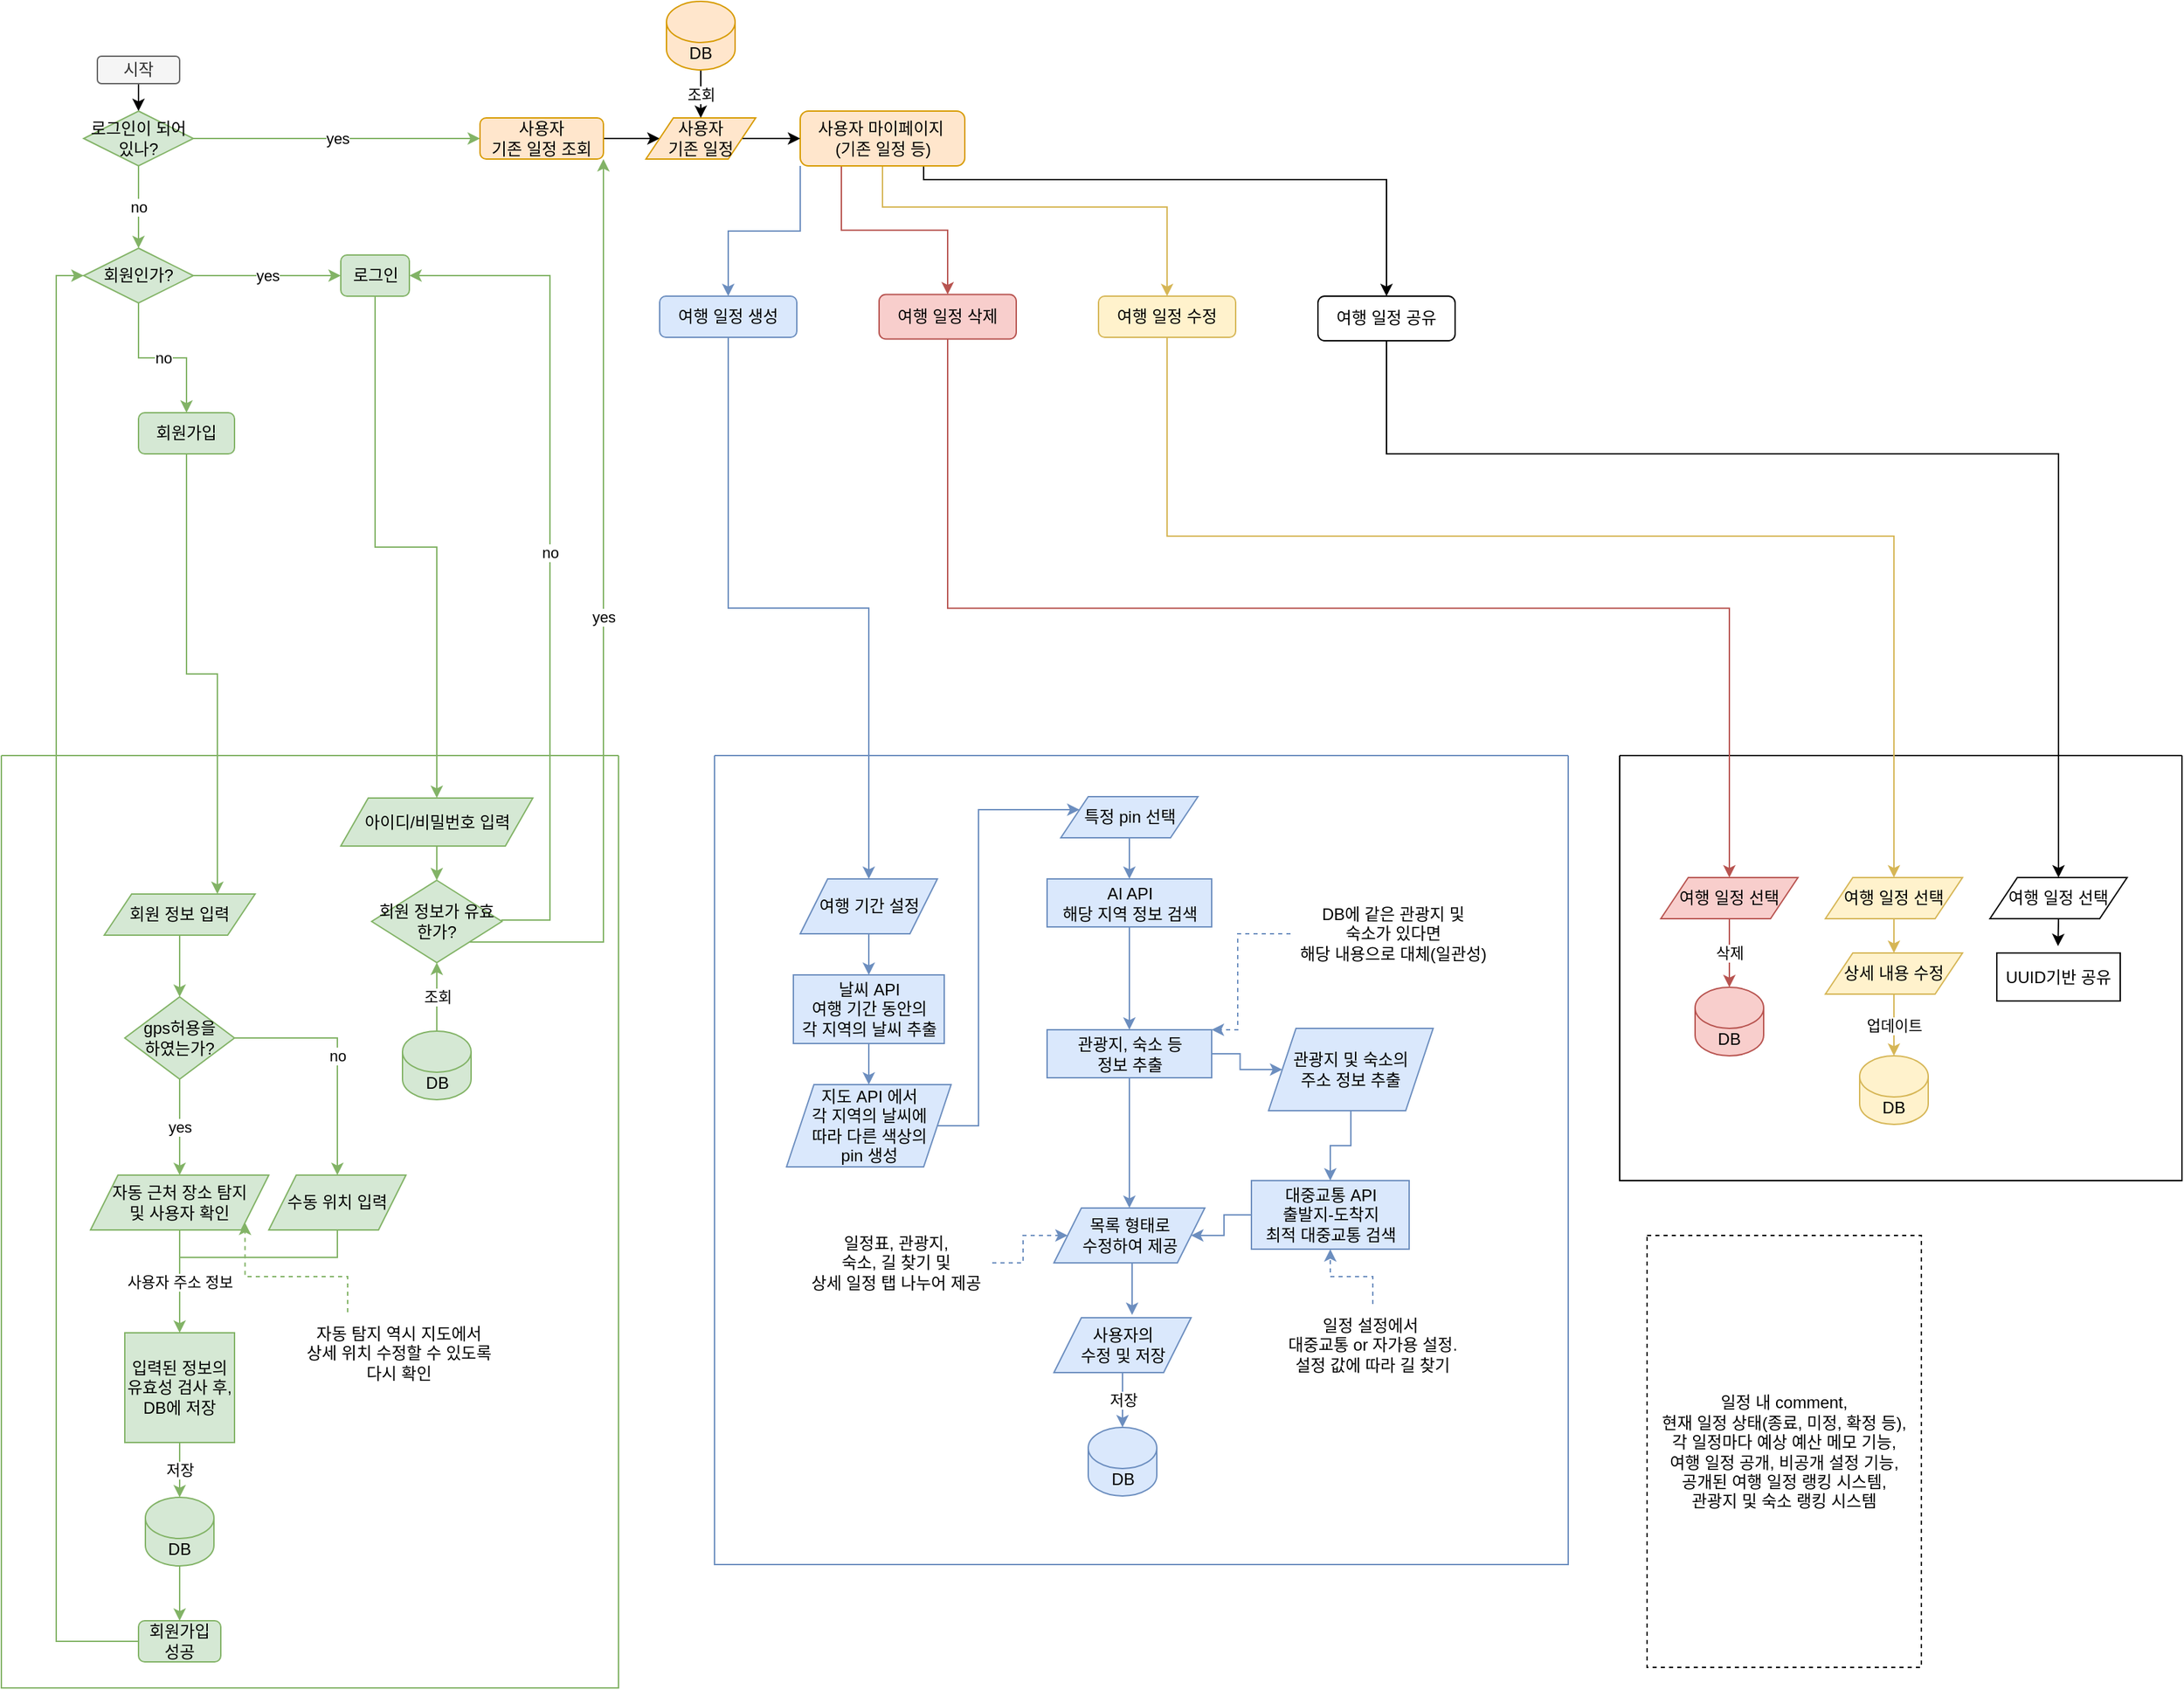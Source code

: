 <mxfile version="27.1.5">
  <diagram name="페이지-1" id="xlSTUdJ6euZ118amHcdL">
    <mxGraphModel dx="1678" dy="924" grid="1" gridSize="10" guides="1" tooltips="1" connect="1" arrows="1" fold="1" page="1" pageScale="1" pageWidth="1169" pageHeight="827" math="0" shadow="0">
      <root>
        <mxCell id="0" />
        <mxCell id="1" parent="0" />
        <mxCell id="14An4wD3YVZFSYwKmjBG-53" style="edgeStyle=orthogonalEdgeStyle;rounded=0;orthogonalLoop=1;jettySize=auto;html=1;exitX=0.5;exitY=1;exitDx=0;exitDy=0;entryX=0.5;entryY=0;entryDx=0;entryDy=0;" parent="1" source="14An4wD3YVZFSYwKmjBG-1" target="14An4wD3YVZFSYwKmjBG-52" edge="1">
          <mxGeometry relative="1" as="geometry" />
        </mxCell>
        <mxCell id="14An4wD3YVZFSYwKmjBG-1" value="시작" style="rounded=1;whiteSpace=wrap;html=1;fillColor=#f5f5f5;fontColor=#333333;strokeColor=#666666;" parent="1" vertex="1">
          <mxGeometry x="90" y="70" width="60" height="20" as="geometry" />
        </mxCell>
        <mxCell id="14An4wD3YVZFSYwKmjBG-39" style="edgeStyle=orthogonalEdgeStyle;rounded=0;orthogonalLoop=1;jettySize=auto;html=1;exitX=0.5;exitY=1;exitDx=0;exitDy=0;entryX=0.5;entryY=0;entryDx=0;entryDy=0;fillColor=#dae8fc;strokeColor=#6c8ebf;" parent="1" source="14An4wD3YVZFSYwKmjBG-32" target="14An4wD3YVZFSYwKmjBG-38" edge="1">
          <mxGeometry relative="1" as="geometry" />
        </mxCell>
        <mxCell id="14An4wD3YVZFSYwKmjBG-32" value="여행 일정 생성" style="rounded=1;whiteSpace=wrap;html=1;fillColor=#dae8fc;strokeColor=#6c8ebf;" parent="1" vertex="1">
          <mxGeometry x="500" y="245" width="100" height="30" as="geometry" />
        </mxCell>
        <mxCell id="14An4wD3YVZFSYwKmjBG-65" style="edgeStyle=orthogonalEdgeStyle;rounded=0;orthogonalLoop=1;jettySize=auto;html=1;exitX=0;exitY=1;exitDx=0;exitDy=0;entryX=0.5;entryY=0;entryDx=0;entryDy=0;fillColor=#dae8fc;strokeColor=#6c8ebf;" parent="1" source="14An4wD3YVZFSYwKmjBG-48" target="14An4wD3YVZFSYwKmjBG-32" edge="1">
          <mxGeometry relative="1" as="geometry" />
        </mxCell>
        <mxCell id="2QtVmUvo0_SWr5nwH7OX-26" style="edgeStyle=orthogonalEdgeStyle;rounded=0;orthogonalLoop=1;jettySize=auto;html=1;exitX=0.25;exitY=1;exitDx=0;exitDy=0;entryX=0.5;entryY=0;entryDx=0;entryDy=0;fillColor=#f8cecc;strokeColor=#b85450;" edge="1" parent="1" source="14An4wD3YVZFSYwKmjBG-48" target="14An4wD3YVZFSYwKmjBG-88">
          <mxGeometry relative="1" as="geometry" />
        </mxCell>
        <mxCell id="2QtVmUvo0_SWr5nwH7OX-27" style="edgeStyle=orthogonalEdgeStyle;rounded=0;orthogonalLoop=1;jettySize=auto;html=1;exitX=0.5;exitY=1;exitDx=0;exitDy=0;entryX=0.5;entryY=0;entryDx=0;entryDy=0;fillColor=#fff2cc;strokeColor=#d6b656;" edge="1" parent="1" source="14An4wD3YVZFSYwKmjBG-48" target="14An4wD3YVZFSYwKmjBG-90">
          <mxGeometry relative="1" as="geometry">
            <Array as="points">
              <mxPoint x="663" y="180" />
              <mxPoint x="870" y="180" />
            </Array>
          </mxGeometry>
        </mxCell>
        <mxCell id="2QtVmUvo0_SWr5nwH7OX-28" style="edgeStyle=orthogonalEdgeStyle;rounded=0;orthogonalLoop=1;jettySize=auto;html=1;exitX=0.75;exitY=1;exitDx=0;exitDy=0;entryX=0.5;entryY=0;entryDx=0;entryDy=0;" edge="1" parent="1" source="14An4wD3YVZFSYwKmjBG-48" target="3QUzfAhAEX4O2czbKLDQ-1">
          <mxGeometry relative="1" as="geometry">
            <Array as="points">
              <mxPoint x="693" y="160" />
              <mxPoint x="1030" y="160" />
            </Array>
          </mxGeometry>
        </mxCell>
        <mxCell id="14An4wD3YVZFSYwKmjBG-48" value="사용자 마이페이지&amp;nbsp;&lt;div&gt;&lt;span style=&quot;background-color: transparent; color: light-dark(rgb(0, 0, 0), rgb(255, 255, 255));&quot;&gt;(기존 일정 등)&lt;/span&gt;&lt;/div&gt;" style="rounded=1;whiteSpace=wrap;html=1;fillColor=#ffe6cc;strokeColor=#d79b00;" parent="1" vertex="1">
          <mxGeometry x="602.5" y="110" width="120" height="40" as="geometry" />
        </mxCell>
        <mxCell id="14An4wD3YVZFSYwKmjBG-54" value="no" style="edgeStyle=orthogonalEdgeStyle;rounded=0;orthogonalLoop=1;jettySize=auto;html=1;exitX=0.5;exitY=1;exitDx=0;exitDy=0;entryX=0.5;entryY=0;entryDx=0;entryDy=0;fillColor=#d5e8d4;strokeColor=#82b366;" parent="1" source="14An4wD3YVZFSYwKmjBG-52" target="14An4wD3YVZFSYwKmjBG-5" edge="1">
          <mxGeometry relative="1" as="geometry" />
        </mxCell>
        <mxCell id="14An4wD3YVZFSYwKmjBG-66" value="yes" style="edgeStyle=orthogonalEdgeStyle;rounded=0;orthogonalLoop=1;jettySize=auto;html=1;exitX=1;exitY=0.5;exitDx=0;exitDy=0;fillColor=#d5e8d4;strokeColor=#82b366;" parent="1" source="14An4wD3YVZFSYwKmjBG-52" target="14An4wD3YVZFSYwKmjBG-62" edge="1">
          <mxGeometry relative="1" as="geometry" />
        </mxCell>
        <mxCell id="14An4wD3YVZFSYwKmjBG-52" value="로그인이 되어있나?" style="rhombus;whiteSpace=wrap;html=1;fillColor=#d5e8d4;strokeColor=#82b366;" parent="1" vertex="1">
          <mxGeometry x="80" y="110" width="80" height="40" as="geometry" />
        </mxCell>
        <mxCell id="14An4wD3YVZFSYwKmjBG-70" style="edgeStyle=orthogonalEdgeStyle;rounded=0;orthogonalLoop=1;jettySize=auto;html=1;exitX=1;exitY=0.5;exitDx=0;exitDy=0;entryX=0;entryY=0.5;entryDx=0;entryDy=0;" parent="1" source="14An4wD3YVZFSYwKmjBG-62" target="14An4wD3YVZFSYwKmjBG-68" edge="1">
          <mxGeometry relative="1" as="geometry" />
        </mxCell>
        <mxCell id="14An4wD3YVZFSYwKmjBG-62" value="&lt;div&gt;사용자&lt;/div&gt;기존 일정 조회" style="rounded=1;whiteSpace=wrap;html=1;fillColor=#ffe6cc;strokeColor=#d79b00;" parent="1" vertex="1">
          <mxGeometry x="369" y="115" width="90" height="30" as="geometry" />
        </mxCell>
        <mxCell id="14An4wD3YVZFSYwKmjBG-71" style="edgeStyle=orthogonalEdgeStyle;rounded=0;orthogonalLoop=1;jettySize=auto;html=1;exitX=1;exitY=0.5;exitDx=0;exitDy=0;entryX=0;entryY=0.5;entryDx=0;entryDy=0;" parent="1" source="14An4wD3YVZFSYwKmjBG-68" target="14An4wD3YVZFSYwKmjBG-48" edge="1">
          <mxGeometry relative="1" as="geometry" />
        </mxCell>
        <mxCell id="14An4wD3YVZFSYwKmjBG-68" value="사용자&lt;div&gt;기존 일정&lt;/div&gt;" style="shape=parallelogram;perimeter=parallelogramPerimeter;whiteSpace=wrap;html=1;fixedSize=1;fillColor=#ffe6cc;strokeColor=#d79b00;" parent="1" vertex="1">
          <mxGeometry x="490" y="115" width="80" height="30" as="geometry" />
        </mxCell>
        <mxCell id="14An4wD3YVZFSYwKmjBG-81" value="조회" style="edgeStyle=orthogonalEdgeStyle;rounded=0;orthogonalLoop=1;jettySize=auto;html=1;exitX=0.5;exitY=1;exitDx=0;exitDy=0;exitPerimeter=0;entryX=0.5;entryY=0;entryDx=0;entryDy=0;" parent="1" source="14An4wD3YVZFSYwKmjBG-80" target="14An4wD3YVZFSYwKmjBG-68" edge="1">
          <mxGeometry relative="1" as="geometry" />
        </mxCell>
        <mxCell id="14An4wD3YVZFSYwKmjBG-80" value="DB" style="shape=cylinder3;whiteSpace=wrap;html=1;boundedLbl=1;backgroundOutline=1;size=15;fillColor=#ffe6cc;strokeColor=#d79b00;" parent="1" vertex="1">
          <mxGeometry x="505" y="30" width="50" height="50" as="geometry" />
        </mxCell>
        <mxCell id="2QtVmUvo0_SWr5nwH7OX-7" value="&lt;div&gt;일정 내 comment,&lt;/div&gt;&lt;div&gt;현재 일정 상태(종료, 미정, 확정 등),&lt;/div&gt;&lt;div&gt;각 일정마다 예상 예산 메모 기능,&lt;/div&gt;&lt;div&gt;여행 일정 공개, 비공개 설정 기능,&lt;/div&gt;&lt;div&gt;공개된 여행 일정 랭킹 시스템,&lt;/div&gt;&lt;div&gt;관광지 및 숙소 랭킹 시스템&lt;/div&gt;" style="rounded=1;whiteSpace=wrap;html=1;dashed=1;arcSize=0;align=center;verticalAlign=middle;" vertex="1" parent="1">
          <mxGeometry x="1220" y="930" width="200" height="315" as="geometry" />
        </mxCell>
        <mxCell id="2QtVmUvo0_SWr5nwH7OX-19" value="" style="swimlane;startSize=0;fillColor=#dae8fc;strokeColor=#6c8ebf;" vertex="1" parent="1">
          <mxGeometry x="540" y="580" width="622.5" height="590" as="geometry">
            <mxRectangle x="540" y="580" width="50" height="40" as="alternateBounds" />
          </mxGeometry>
        </mxCell>
        <mxCell id="14An4wD3YVZFSYwKmjBG-42" style="edgeStyle=orthogonalEdgeStyle;rounded=0;orthogonalLoop=1;jettySize=auto;html=1;exitX=0.5;exitY=1;exitDx=0;exitDy=0;entryX=0.5;entryY=0;entryDx=0;entryDy=0;fillColor=#dae8fc;strokeColor=#6c8ebf;" parent="2QtVmUvo0_SWr5nwH7OX-19" source="14An4wD3YVZFSYwKmjBG-38" target="14An4wD3YVZFSYwKmjBG-41" edge="1">
          <mxGeometry relative="1" as="geometry" />
        </mxCell>
        <mxCell id="14An4wD3YVZFSYwKmjBG-38" value="여행 기간 설정" style="shape=parallelogram;perimeter=parallelogramPerimeter;whiteSpace=wrap;html=1;fixedSize=1;fillColor=#dae8fc;strokeColor=#6c8ebf;" parent="2QtVmUvo0_SWr5nwH7OX-19" vertex="1">
          <mxGeometry x="62.5" y="90" width="100" height="40" as="geometry" />
        </mxCell>
        <mxCell id="14An4wD3YVZFSYwKmjBG-46" style="edgeStyle=orthogonalEdgeStyle;rounded=0;orthogonalLoop=1;jettySize=auto;html=1;exitX=0.5;exitY=1;exitDx=0;exitDy=0;entryX=0.5;entryY=0;entryDx=0;entryDy=0;fillColor=#dae8fc;strokeColor=#6c8ebf;" parent="2QtVmUvo0_SWr5nwH7OX-19" source="14An4wD3YVZFSYwKmjBG-41" target="14An4wD3YVZFSYwKmjBG-45" edge="1">
          <mxGeometry relative="1" as="geometry" />
        </mxCell>
        <mxCell id="14An4wD3YVZFSYwKmjBG-41" value="날씨 API&lt;div&gt;&lt;span style=&quot;background-color: transparent; color: light-dark(rgb(0, 0, 0), rgb(255, 255, 255));&quot;&gt;여행 기간 동안의&lt;/span&gt;&lt;div&gt;각 지역의 날씨 추출&lt;/div&gt;&lt;/div&gt;" style="rounded=0;whiteSpace=wrap;html=1;fillColor=#dae8fc;strokeColor=#6c8ebf;" parent="2QtVmUvo0_SWr5nwH7OX-19" vertex="1">
          <mxGeometry x="57.5" y="160" width="110" height="50" as="geometry" />
        </mxCell>
        <mxCell id="14An4wD3YVZFSYwKmjBG-45" value="지도 API 에서&lt;div&gt;각 지역의 날씨에&lt;/div&gt;&lt;div&gt;따라 다른 색상의&lt;/div&gt;&lt;div&gt;pin 생성&lt;/div&gt;" style="shape=parallelogram;perimeter=parallelogramPerimeter;whiteSpace=wrap;html=1;fixedSize=1;fillColor=#dae8fc;strokeColor=#6c8ebf;" parent="2QtVmUvo0_SWr5nwH7OX-19" vertex="1">
          <mxGeometry x="52.5" y="240" width="120" height="60" as="geometry" />
        </mxCell>
        <mxCell id="2QtVmUvo0_SWr5nwH7OX-3" value="" style="edgeStyle=orthogonalEdgeStyle;rounded=0;orthogonalLoop=1;jettySize=auto;html=1;fillColor=#dae8fc;strokeColor=#6c8ebf;" edge="1" parent="2QtVmUvo0_SWr5nwH7OX-19" source="14An4wD3YVZFSYwKmjBG-74" target="2QtVmUvo0_SWr5nwH7OX-2">
          <mxGeometry relative="1" as="geometry" />
        </mxCell>
        <mxCell id="14An4wD3YVZFSYwKmjBG-74" value="AI API&lt;div&gt;해당 지역 정보 검색&lt;/div&gt;" style="whiteSpace=wrap;html=1;fillColor=#dae8fc;strokeColor=#6c8ebf;" parent="2QtVmUvo0_SWr5nwH7OX-19" vertex="1">
          <mxGeometry x="242.5" y="90" width="120" height="35" as="geometry" />
        </mxCell>
        <mxCell id="14An4wD3YVZFSYwKmjBG-78" value="목록 형태로&lt;div&gt;수정하여 제공&lt;/div&gt;" style="shape=parallelogram;perimeter=parallelogramPerimeter;whiteSpace=wrap;html=1;fixedSize=1;fillColor=#dae8fc;strokeColor=#6c8ebf;" parent="2QtVmUvo0_SWr5nwH7OX-19" vertex="1">
          <mxGeometry x="247.5" y="330" width="110" height="40" as="geometry" />
        </mxCell>
        <mxCell id="14An4wD3YVZFSYwKmjBG-86" value="사용자의&lt;div&gt;수정 및 저장&lt;/div&gt;" style="shape=parallelogram;perimeter=parallelogramPerimeter;whiteSpace=wrap;html=1;fixedSize=1;fillColor=#dae8fc;strokeColor=#6c8ebf;" parent="2QtVmUvo0_SWr5nwH7OX-19" vertex="1">
          <mxGeometry x="247.5" y="410" width="100" height="40" as="geometry" />
        </mxCell>
        <mxCell id="14An4wD3YVZFSYwKmjBG-87" style="edgeStyle=orthogonalEdgeStyle;rounded=0;orthogonalLoop=1;jettySize=auto;html=1;exitX=0.5;exitY=1;exitDx=0;exitDy=0;entryX=0.57;entryY=-0.05;entryDx=0;entryDy=0;entryPerimeter=0;fillColor=#dae8fc;strokeColor=#6c8ebf;" parent="2QtVmUvo0_SWr5nwH7OX-19" source="14An4wD3YVZFSYwKmjBG-78" target="14An4wD3YVZFSYwKmjBG-86" edge="1">
          <mxGeometry relative="1" as="geometry" />
        </mxCell>
        <mxCell id="14An4wD3YVZFSYwKmjBG-115" style="edgeStyle=orthogonalEdgeStyle;rounded=0;orthogonalLoop=1;jettySize=auto;html=1;exitX=0;exitY=0.5;exitDx=0;exitDy=0;entryX=1;entryY=0.5;entryDx=0;entryDy=0;fillColor=#dae8fc;strokeColor=#6c8ebf;" parent="2QtVmUvo0_SWr5nwH7OX-19" source="14An4wD3YVZFSYwKmjBG-112" target="14An4wD3YVZFSYwKmjBG-78" edge="1">
          <mxGeometry relative="1" as="geometry" />
        </mxCell>
        <mxCell id="14An4wD3YVZFSYwKmjBG-112" value="대중교통 API&lt;div&gt;출발지-도착지&lt;/div&gt;&lt;div&gt;최적 대중교통 검색&lt;/div&gt;" style="rounded=0;whiteSpace=wrap;html=1;fillColor=#dae8fc;strokeColor=#6c8ebf;" parent="2QtVmUvo0_SWr5nwH7OX-19" vertex="1">
          <mxGeometry x="391.5" y="310" width="115" height="50" as="geometry" />
        </mxCell>
        <mxCell id="14An4wD3YVZFSYwKmjBG-119" style="edgeStyle=orthogonalEdgeStyle;rounded=0;orthogonalLoop=1;jettySize=auto;html=1;exitX=0.5;exitY=0;exitDx=0;exitDy=0;entryX=0.5;entryY=1;entryDx=0;entryDy=0;dashed=1;fillColor=#dae8fc;strokeColor=#6c8ebf;" parent="2QtVmUvo0_SWr5nwH7OX-19" source="14An4wD3YVZFSYwKmjBG-116" target="14An4wD3YVZFSYwKmjBG-112" edge="1">
          <mxGeometry relative="1" as="geometry" />
        </mxCell>
        <mxCell id="14An4wD3YVZFSYwKmjBG-116" value="일정 설정에서&amp;nbsp;&lt;div&gt;대중교통 or 자가용 설정.&lt;div&gt;설정 값에 따라 길 찾기&lt;/div&gt;&lt;/div&gt;" style="text;html=1;align=center;verticalAlign=middle;whiteSpace=wrap;rounded=0;" parent="2QtVmUvo0_SWr5nwH7OX-19" vertex="1">
          <mxGeometry x="405" y="400" width="150" height="60" as="geometry" />
        </mxCell>
        <mxCell id="14An4wD3YVZFSYwKmjBG-118" style="edgeStyle=orthogonalEdgeStyle;rounded=0;orthogonalLoop=1;jettySize=auto;html=1;exitX=1;exitY=0.5;exitDx=0;exitDy=0;entryX=0;entryY=0.5;entryDx=0;entryDy=0;dashed=1;fillColor=#dae8fc;strokeColor=#6c8ebf;" parent="2QtVmUvo0_SWr5nwH7OX-19" source="14An4wD3YVZFSYwKmjBG-117" target="14An4wD3YVZFSYwKmjBG-78" edge="1">
          <mxGeometry relative="1" as="geometry" />
        </mxCell>
        <mxCell id="14An4wD3YVZFSYwKmjBG-117" value="일정표, 관광지,&lt;div&gt;숙소, 길 찾기 및&lt;div&gt;상세 일정 탭 나누어 제공&lt;/div&gt;&lt;/div&gt;" style="text;html=1;align=center;verticalAlign=middle;whiteSpace=wrap;rounded=0;" parent="2QtVmUvo0_SWr5nwH7OX-19" vertex="1">
          <mxGeometry x="61.5" y="340" width="141" height="60" as="geometry" />
        </mxCell>
        <mxCell id="14An4wD3YVZFSYwKmjBG-120" value="DB" style="shape=cylinder3;whiteSpace=wrap;html=1;boundedLbl=1;backgroundOutline=1;size=15;fillColor=#dae8fc;strokeColor=#6c8ebf;" parent="2QtVmUvo0_SWr5nwH7OX-19" vertex="1">
          <mxGeometry x="272.5" y="490" width="50" height="50" as="geometry" />
        </mxCell>
        <mxCell id="14An4wD3YVZFSYwKmjBG-122" value="저장" style="edgeStyle=orthogonalEdgeStyle;rounded=0;orthogonalLoop=1;jettySize=auto;html=1;exitX=0.5;exitY=1;exitDx=0;exitDy=0;entryX=0.5;entryY=0;entryDx=0;entryDy=0;entryPerimeter=0;fillColor=#dae8fc;strokeColor=#6c8ebf;" parent="2QtVmUvo0_SWr5nwH7OX-19" source="14An4wD3YVZFSYwKmjBG-86" target="14An4wD3YVZFSYwKmjBG-120" edge="1">
          <mxGeometry relative="1" as="geometry" />
        </mxCell>
        <mxCell id="2QtVmUvo0_SWr5nwH7OX-4" value="" style="edgeStyle=orthogonalEdgeStyle;rounded=0;orthogonalLoop=1;jettySize=auto;html=1;fillColor=#dae8fc;strokeColor=#6c8ebf;" edge="1" parent="2QtVmUvo0_SWr5nwH7OX-19" source="2QtVmUvo0_SWr5nwH7OX-2" target="14An4wD3YVZFSYwKmjBG-78">
          <mxGeometry relative="1" as="geometry" />
        </mxCell>
        <mxCell id="2QtVmUvo0_SWr5nwH7OX-17" style="edgeStyle=orthogonalEdgeStyle;rounded=0;orthogonalLoop=1;jettySize=auto;html=1;exitX=1;exitY=0.5;exitDx=0;exitDy=0;entryX=0;entryY=0.5;entryDx=0;entryDy=0;fillColor=#dae8fc;strokeColor=#6c8ebf;" edge="1" parent="2QtVmUvo0_SWr5nwH7OX-19" source="2QtVmUvo0_SWr5nwH7OX-2" target="2QtVmUvo0_SWr5nwH7OX-16">
          <mxGeometry relative="1" as="geometry" />
        </mxCell>
        <mxCell id="2QtVmUvo0_SWr5nwH7OX-2" value="관광지, 숙소 등&lt;div&gt;정보 추출&lt;/div&gt;" style="whiteSpace=wrap;html=1;fillColor=#dae8fc;strokeColor=#6c8ebf;" vertex="1" parent="2QtVmUvo0_SWr5nwH7OX-19">
          <mxGeometry x="242.5" y="200" width="120" height="35" as="geometry" />
        </mxCell>
        <mxCell id="2QtVmUvo0_SWr5nwH7OX-13" style="edgeStyle=orthogonalEdgeStyle;rounded=0;orthogonalLoop=1;jettySize=auto;html=1;exitX=0;exitY=0.5;exitDx=0;exitDy=0;entryX=1;entryY=0;entryDx=0;entryDy=0;fillColor=#dae8fc;strokeColor=#6c8ebf;dashed=1;" edge="1" parent="2QtVmUvo0_SWr5nwH7OX-19" source="2QtVmUvo0_SWr5nwH7OX-5" target="2QtVmUvo0_SWr5nwH7OX-2">
          <mxGeometry relative="1" as="geometry">
            <Array as="points">
              <mxPoint x="381.5" y="130" />
              <mxPoint x="381.5" y="200" />
            </Array>
          </mxGeometry>
        </mxCell>
        <mxCell id="2QtVmUvo0_SWr5nwH7OX-5" value="DB에 같은 관광지 및&lt;div&gt;숙소가 있다면&lt;/div&gt;&lt;div&gt;해당 내용으로 대체(일관성)&lt;/div&gt;" style="text;html=1;align=center;verticalAlign=middle;whiteSpace=wrap;rounded=0;strokeColor=none;dashed=1;" vertex="1" parent="2QtVmUvo0_SWr5nwH7OX-19">
          <mxGeometry x="420" y="100" width="150" height="60" as="geometry" />
        </mxCell>
        <mxCell id="2QtVmUvo0_SWr5nwH7OX-16" value="관광지 및 숙소의&lt;div&gt;주소 정보 추출&lt;/div&gt;" style="shape=parallelogram;perimeter=parallelogramPerimeter;whiteSpace=wrap;html=1;fixedSize=1;fillColor=#dae8fc;strokeColor=#6c8ebf;" vertex="1" parent="2QtVmUvo0_SWr5nwH7OX-19">
          <mxGeometry x="404" y="199" width="120" height="60" as="geometry" />
        </mxCell>
        <mxCell id="2QtVmUvo0_SWr5nwH7OX-18" style="edgeStyle=orthogonalEdgeStyle;rounded=0;orthogonalLoop=1;jettySize=auto;html=1;exitX=0.5;exitY=1;exitDx=0;exitDy=0;entryX=0.5;entryY=0;entryDx=0;entryDy=0;fillColor=#dae8fc;strokeColor=#6c8ebf;" edge="1" parent="2QtVmUvo0_SWr5nwH7OX-19" source="2QtVmUvo0_SWr5nwH7OX-16" target="14An4wD3YVZFSYwKmjBG-112">
          <mxGeometry relative="1" as="geometry" />
        </mxCell>
        <mxCell id="14An4wD3YVZFSYwKmjBG-72" value="특정 pin 선택" style="shape=parallelogram;perimeter=parallelogramPerimeter;whiteSpace=wrap;html=1;fixedSize=1;fillColor=#dae8fc;strokeColor=#6c8ebf;" parent="2QtVmUvo0_SWr5nwH7OX-19" vertex="1">
          <mxGeometry x="252.5" y="30" width="100" height="30" as="geometry" />
        </mxCell>
        <mxCell id="14An4wD3YVZFSYwKmjBG-73" style="edgeStyle=orthogonalEdgeStyle;rounded=0;orthogonalLoop=1;jettySize=auto;html=1;exitX=1;exitY=0.5;exitDx=0;exitDy=0;entryX=0;entryY=0.25;entryDx=0;entryDy=0;fillColor=#dae8fc;strokeColor=#6c8ebf;" parent="2QtVmUvo0_SWr5nwH7OX-19" source="14An4wD3YVZFSYwKmjBG-45" target="14An4wD3YVZFSYwKmjBG-72" edge="1">
          <mxGeometry relative="1" as="geometry">
            <Array as="points">
              <mxPoint x="192.5" y="270" />
              <mxPoint x="192.5" y="40" />
            </Array>
          </mxGeometry>
        </mxCell>
        <mxCell id="14An4wD3YVZFSYwKmjBG-75" value="" style="edgeStyle=orthogonalEdgeStyle;rounded=0;orthogonalLoop=1;jettySize=auto;html=1;fillColor=#dae8fc;strokeColor=#6c8ebf;" parent="2QtVmUvo0_SWr5nwH7OX-19" source="14An4wD3YVZFSYwKmjBG-72" target="14An4wD3YVZFSYwKmjBG-74" edge="1">
          <mxGeometry relative="1" as="geometry" />
        </mxCell>
        <mxCell id="2QtVmUvo0_SWr5nwH7OX-20" value="" style="swimlane;startSize=0;fillColor=#d5e8d4;strokeColor=#82b366;" vertex="1" parent="1">
          <mxGeometry x="20" y="580" width="450" height="680" as="geometry">
            <mxRectangle x="20" y="580" width="50" height="40" as="alternateBounds" />
          </mxGeometry>
        </mxCell>
        <mxCell id="2QtVmUvo0_SWr5nwH7OX-12" value="" style="edgeStyle=orthogonalEdgeStyle;rounded=0;orthogonalLoop=1;jettySize=auto;html=1;fillColor=#d5e8d4;strokeColor=#82b366;" edge="1" parent="2QtVmUvo0_SWr5nwH7OX-20" source="14An4wD3YVZFSYwKmjBG-10" target="14An4wD3YVZFSYwKmjBG-36">
          <mxGeometry relative="1" as="geometry" />
        </mxCell>
        <mxCell id="14An4wD3YVZFSYwKmjBG-10" value="회원 정보 입력" style="shape=parallelogram;perimeter=parallelogramPerimeter;whiteSpace=wrap;html=1;fixedSize=1;fillColor=#d5e8d4;strokeColor=#82b366;" parent="2QtVmUvo0_SWr5nwH7OX-20" vertex="1">
          <mxGeometry x="75" y="101" width="110" height="30" as="geometry" />
        </mxCell>
        <mxCell id="14An4wD3YVZFSYwKmjBG-28" style="edgeStyle=orthogonalEdgeStyle;rounded=0;orthogonalLoop=1;jettySize=auto;html=1;exitX=0.5;exitY=1;exitDx=0;exitDy=0;exitPerimeter=0;entryX=0.5;entryY=0;entryDx=0;entryDy=0;fillColor=#d5e8d4;strokeColor=#82b366;" parent="2QtVmUvo0_SWr5nwH7OX-20" source="14An4wD3YVZFSYwKmjBG-12" target="14An4wD3YVZFSYwKmjBG-27" edge="1">
          <mxGeometry relative="1" as="geometry" />
        </mxCell>
        <mxCell id="14An4wD3YVZFSYwKmjBG-12" value="DB" style="shape=cylinder3;whiteSpace=wrap;html=1;boundedLbl=1;backgroundOutline=1;size=15;fillColor=#d5e8d4;strokeColor=#82b366;" parent="2QtVmUvo0_SWr5nwH7OX-20" vertex="1">
          <mxGeometry x="105" y="541" width="50" height="50" as="geometry" />
        </mxCell>
        <mxCell id="14An4wD3YVZFSYwKmjBG-13" value="입력된 정보의 유효성 검사 후, DB에 저장" style="whiteSpace=wrap;html=1;aspect=fixed;fillColor=#d5e8d4;strokeColor=#82b366;" parent="2QtVmUvo0_SWr5nwH7OX-20" vertex="1">
          <mxGeometry x="90" y="421" width="80" height="80" as="geometry" />
        </mxCell>
        <mxCell id="14An4wD3YVZFSYwKmjBG-15" value="저장" style="edgeStyle=orthogonalEdgeStyle;rounded=0;orthogonalLoop=1;jettySize=auto;html=1;exitX=0.5;exitY=1;exitDx=0;exitDy=0;entryX=0.5;entryY=0;entryDx=0;entryDy=0;entryPerimeter=0;fillColor=#d5e8d4;strokeColor=#82b366;" parent="2QtVmUvo0_SWr5nwH7OX-20" source="14An4wD3YVZFSYwKmjBG-13" target="14An4wD3YVZFSYwKmjBG-12" edge="1">
          <mxGeometry relative="1" as="geometry" />
        </mxCell>
        <mxCell id="14An4wD3YVZFSYwKmjBG-56" style="edgeStyle=orthogonalEdgeStyle;rounded=0;orthogonalLoop=1;jettySize=auto;html=1;exitX=0.5;exitY=1;exitDx=0;exitDy=0;entryX=0.5;entryY=0;entryDx=0;entryDy=0;fillColor=#d5e8d4;strokeColor=#82b366;" parent="2QtVmUvo0_SWr5nwH7OX-20" source="14An4wD3YVZFSYwKmjBG-16" target="14An4wD3YVZFSYwKmjBG-23" edge="1">
          <mxGeometry relative="1" as="geometry" />
        </mxCell>
        <mxCell id="14An4wD3YVZFSYwKmjBG-16" value="아이디/비밀번호 입력" style="shape=parallelogram;perimeter=parallelogramPerimeter;whiteSpace=wrap;html=1;fixedSize=1;fillColor=#d5e8d4;strokeColor=#82b366;" parent="2QtVmUvo0_SWr5nwH7OX-20" vertex="1">
          <mxGeometry x="247.5" y="31" width="140" height="35" as="geometry" />
        </mxCell>
        <mxCell id="14An4wD3YVZFSYwKmjBG-23" value="회원 정보가 유효한가?" style="rhombus;whiteSpace=wrap;html=1;fillColor=#d5e8d4;strokeColor=#82b366;" parent="2QtVmUvo0_SWr5nwH7OX-20" vertex="1">
          <mxGeometry x="270" y="91" width="95" height="60" as="geometry" />
        </mxCell>
        <mxCell id="14An4wD3YVZFSYwKmjBG-27" value="회원가입 성공" style="rounded=1;whiteSpace=wrap;html=1;fillColor=#d5e8d4;strokeColor=#82b366;" parent="2QtVmUvo0_SWr5nwH7OX-20" vertex="1">
          <mxGeometry x="100" y="631" width="60" height="30" as="geometry" />
        </mxCell>
        <mxCell id="14An4wD3YVZFSYwKmjBG-107" value="no" style="edgeStyle=orthogonalEdgeStyle;rounded=0;orthogonalLoop=1;jettySize=auto;html=1;exitX=1;exitY=0.5;exitDx=0;exitDy=0;entryX=0.5;entryY=0;entryDx=0;entryDy=0;fillColor=#d5e8d4;strokeColor=#82b366;" parent="2QtVmUvo0_SWr5nwH7OX-20" source="14An4wD3YVZFSYwKmjBG-36" target="14An4wD3YVZFSYwKmjBG-106" edge="1">
          <mxGeometry relative="1" as="geometry" />
        </mxCell>
        <mxCell id="14An4wD3YVZFSYwKmjBG-109" value="yes" style="edgeStyle=orthogonalEdgeStyle;rounded=0;orthogonalLoop=1;jettySize=auto;html=1;exitX=0.5;exitY=1;exitDx=0;exitDy=0;entryX=0.5;entryY=0;entryDx=0;entryDy=0;fillColor=#d5e8d4;strokeColor=#82b366;" parent="2QtVmUvo0_SWr5nwH7OX-20" source="14An4wD3YVZFSYwKmjBG-36" target="14An4wD3YVZFSYwKmjBG-108" edge="1">
          <mxGeometry relative="1" as="geometry" />
        </mxCell>
        <mxCell id="14An4wD3YVZFSYwKmjBG-36" value="gps허용을&lt;div&gt;하였는가?&lt;/div&gt;" style="rhombus;whiteSpace=wrap;html=1;fillColor=#d5e8d4;strokeColor=#82b366;" parent="2QtVmUvo0_SWr5nwH7OX-20" vertex="1">
          <mxGeometry x="90" y="176" width="80" height="60" as="geometry" />
        </mxCell>
        <mxCell id="14An4wD3YVZFSYwKmjBG-85" value="조회" style="edgeStyle=orthogonalEdgeStyle;rounded=0;orthogonalLoop=1;jettySize=auto;html=1;exitX=0.5;exitY=0;exitDx=0;exitDy=0;exitPerimeter=0;fillColor=#d5e8d4;strokeColor=#82b366;" parent="2QtVmUvo0_SWr5nwH7OX-20" source="14An4wD3YVZFSYwKmjBG-84" target="14An4wD3YVZFSYwKmjBG-23" edge="1">
          <mxGeometry relative="1" as="geometry" />
        </mxCell>
        <mxCell id="14An4wD3YVZFSYwKmjBG-84" value="DB" style="shape=cylinder3;whiteSpace=wrap;html=1;boundedLbl=1;backgroundOutline=1;size=15;fillColor=#d5e8d4;strokeColor=#82b366;" parent="2QtVmUvo0_SWr5nwH7OX-20" vertex="1">
          <mxGeometry x="292.5" y="201" width="50" height="50" as="geometry" />
        </mxCell>
        <mxCell id="2QtVmUvo0_SWr5nwH7OX-10" style="edgeStyle=orthogonalEdgeStyle;rounded=0;orthogonalLoop=1;jettySize=auto;html=1;exitX=0.5;exitY=1;exitDx=0;exitDy=0;entryX=0.5;entryY=1;entryDx=0;entryDy=0;endArrow=none;startFill=0;fillColor=#d5e8d4;strokeColor=#82b366;" edge="1" parent="2QtVmUvo0_SWr5nwH7OX-20" source="14An4wD3YVZFSYwKmjBG-106" target="14An4wD3YVZFSYwKmjBG-108">
          <mxGeometry relative="1" as="geometry" />
        </mxCell>
        <mxCell id="14An4wD3YVZFSYwKmjBG-106" value="수동 위치 입력" style="shape=parallelogram;perimeter=parallelogramPerimeter;whiteSpace=wrap;html=1;fixedSize=1;fillColor=#d5e8d4;strokeColor=#82b366;" parent="2QtVmUvo0_SWr5nwH7OX-20" vertex="1">
          <mxGeometry x="195" y="306" width="100" height="40" as="geometry" />
        </mxCell>
        <mxCell id="2QtVmUvo0_SWr5nwH7OX-11" value="사용자 주소 정보" style="edgeStyle=orthogonalEdgeStyle;rounded=0;orthogonalLoop=1;jettySize=auto;html=1;exitX=0.5;exitY=1;exitDx=0;exitDy=0;entryX=0.5;entryY=0;entryDx=0;entryDy=0;fillColor=#d5e8d4;strokeColor=#82b366;" edge="1" parent="2QtVmUvo0_SWr5nwH7OX-20" source="14An4wD3YVZFSYwKmjBG-108" target="14An4wD3YVZFSYwKmjBG-13">
          <mxGeometry relative="1" as="geometry" />
        </mxCell>
        <mxCell id="14An4wD3YVZFSYwKmjBG-108" value="자동 근처 장소 탐지&lt;div&gt;및 사용자 확인&lt;/div&gt;" style="shape=parallelogram;perimeter=parallelogramPerimeter;whiteSpace=wrap;html=1;fixedSize=1;fillColor=#d5e8d4;strokeColor=#82b366;" parent="2QtVmUvo0_SWr5nwH7OX-20" vertex="1">
          <mxGeometry x="65" y="306" width="130" height="40" as="geometry" />
        </mxCell>
        <mxCell id="2QtVmUvo0_SWr5nwH7OX-14" style="edgeStyle=orthogonalEdgeStyle;rounded=0;orthogonalLoop=1;jettySize=auto;html=1;exitX=0.25;exitY=0;exitDx=0;exitDy=0;entryX=1;entryY=1;entryDx=0;entryDy=0;fillColor=#d5e8d4;strokeColor=#82b366;dashed=1;" edge="1" parent="2QtVmUvo0_SWr5nwH7OX-20" source="14An4wD3YVZFSYwKmjBG-123" target="14An4wD3YVZFSYwKmjBG-108">
          <mxGeometry relative="1" as="geometry">
            <Array as="points">
              <mxPoint x="252" y="380" />
              <mxPoint x="178" y="380" />
            </Array>
          </mxGeometry>
        </mxCell>
        <mxCell id="14An4wD3YVZFSYwKmjBG-123" value="자동 탐지 역시 지도에서&lt;div&gt;상세 위치 수정할 수 있도록 다시 확인&lt;/div&gt;" style="text;html=1;align=center;verticalAlign=middle;whiteSpace=wrap;rounded=0;" parent="2QtVmUvo0_SWr5nwH7OX-20" vertex="1">
          <mxGeometry x="215" y="406" width="150" height="60" as="geometry" />
        </mxCell>
        <mxCell id="2QtVmUvo0_SWr5nwH7OX-24" value="yes" style="edgeStyle=orthogonalEdgeStyle;rounded=0;orthogonalLoop=1;jettySize=auto;html=1;exitX=1;exitY=1;exitDx=0;exitDy=0;entryX=1;entryY=1;entryDx=0;entryDy=0;fillColor=#d5e8d4;strokeColor=#82b366;" edge="1" parent="1" source="14An4wD3YVZFSYwKmjBG-23" target="14An4wD3YVZFSYwKmjBG-62">
          <mxGeometry relative="1" as="geometry">
            <Array as="points">
              <mxPoint x="459" y="716" />
            </Array>
          </mxGeometry>
        </mxCell>
        <mxCell id="2QtVmUvo0_SWr5nwH7OX-25" value="" style="swimlane;startSize=0;" vertex="1" parent="1">
          <mxGeometry x="1200" y="580" width="410" height="310" as="geometry">
            <mxRectangle x="1200" y="580" width="50" height="40" as="alternateBounds" />
          </mxGeometry>
        </mxCell>
        <mxCell id="14An4wD3YVZFSYwKmjBG-94" value="DB" style="shape=cylinder3;whiteSpace=wrap;html=1;boundedLbl=1;backgroundOutline=1;size=15;fillColor=#f8cecc;strokeColor=#b85450;" parent="2QtVmUvo0_SWr5nwH7OX-25" vertex="1">
          <mxGeometry x="55" y="169" width="50" height="50" as="geometry" />
        </mxCell>
        <mxCell id="14An4wD3YVZFSYwKmjBG-95" value="DB" style="shape=cylinder3;whiteSpace=wrap;html=1;boundedLbl=1;backgroundOutline=1;size=15;fillColor=#fff2cc;strokeColor=#d6b656;" parent="2QtVmUvo0_SWr5nwH7OX-25" vertex="1">
          <mxGeometry x="175" y="219" width="50" height="50" as="geometry" />
        </mxCell>
        <mxCell id="14An4wD3YVZFSYwKmjBG-96" value="여행 일정 선택" style="shape=parallelogram;perimeter=parallelogramPerimeter;whiteSpace=wrap;html=1;fixedSize=1;fillColor=#f8cecc;strokeColor=#b85450;" parent="2QtVmUvo0_SWr5nwH7OX-25" vertex="1">
          <mxGeometry x="30" y="89" width="100" height="30" as="geometry" />
        </mxCell>
        <mxCell id="14An4wD3YVZFSYwKmjBG-98" value="삭제" style="edgeStyle=orthogonalEdgeStyle;rounded=0;orthogonalLoop=1;jettySize=auto;html=1;exitX=0.5;exitY=1;exitDx=0;exitDy=0;entryX=0.5;entryY=0;entryDx=0;entryDy=0;entryPerimeter=0;fillColor=#f8cecc;strokeColor=#b85450;" parent="2QtVmUvo0_SWr5nwH7OX-25" source="14An4wD3YVZFSYwKmjBG-96" target="14An4wD3YVZFSYwKmjBG-94" edge="1">
          <mxGeometry relative="1" as="geometry" />
        </mxCell>
        <mxCell id="14An4wD3YVZFSYwKmjBG-103" style="edgeStyle=orthogonalEdgeStyle;rounded=0;orthogonalLoop=1;jettySize=auto;html=1;exitX=0.5;exitY=1;exitDx=0;exitDy=0;entryX=0.5;entryY=0;entryDx=0;entryDy=0;fillColor=#fff2cc;strokeColor=#d6b656;" parent="2QtVmUvo0_SWr5nwH7OX-25" source="14An4wD3YVZFSYwKmjBG-99" target="14An4wD3YVZFSYwKmjBG-102" edge="1">
          <mxGeometry relative="1" as="geometry" />
        </mxCell>
        <mxCell id="14An4wD3YVZFSYwKmjBG-99" value="여행 일정 선택" style="shape=parallelogram;perimeter=parallelogramPerimeter;whiteSpace=wrap;html=1;fixedSize=1;fillColor=#fff2cc;strokeColor=#d6b656;" parent="2QtVmUvo0_SWr5nwH7OX-25" vertex="1">
          <mxGeometry x="150" y="89" width="100" height="30" as="geometry" />
        </mxCell>
        <mxCell id="14An4wD3YVZFSYwKmjBG-102" value="상세 내용 수정" style="shape=parallelogram;perimeter=parallelogramPerimeter;whiteSpace=wrap;html=1;fixedSize=1;fillColor=#fff2cc;strokeColor=#d6b656;" parent="2QtVmUvo0_SWr5nwH7OX-25" vertex="1">
          <mxGeometry x="150" y="144" width="100" height="30" as="geometry" />
        </mxCell>
        <mxCell id="14An4wD3YVZFSYwKmjBG-104" value="업데이트" style="edgeStyle=orthogonalEdgeStyle;rounded=0;orthogonalLoop=1;jettySize=auto;html=1;exitX=0.5;exitY=1;exitDx=0;exitDy=0;entryX=0.5;entryY=0;entryDx=0;entryDy=0;entryPerimeter=0;fillColor=#fff2cc;strokeColor=#d6b656;" parent="2QtVmUvo0_SWr5nwH7OX-25" source="14An4wD3YVZFSYwKmjBG-102" target="14An4wD3YVZFSYwKmjBG-95" edge="1">
          <mxGeometry relative="1" as="geometry" />
        </mxCell>
        <mxCell id="3QUzfAhAEX4O2czbKLDQ-6" style="edgeStyle=orthogonalEdgeStyle;rounded=0;orthogonalLoop=1;jettySize=auto;html=1;exitX=0.5;exitY=1;exitDx=0;exitDy=0;" parent="2QtVmUvo0_SWr5nwH7OX-25" source="3QUzfAhAEX4O2czbKLDQ-3" edge="1">
          <mxGeometry relative="1" as="geometry">
            <mxPoint x="319.647" y="139.0" as="targetPoint" />
          </mxGeometry>
        </mxCell>
        <mxCell id="3QUzfAhAEX4O2czbKLDQ-3" value="여행 일정 선택" style="shape=parallelogram;perimeter=parallelogramPerimeter;whiteSpace=wrap;html=1;fixedSize=1;" parent="2QtVmUvo0_SWr5nwH7OX-25" vertex="1">
          <mxGeometry x="270" y="89" width="100" height="30" as="geometry" />
        </mxCell>
        <mxCell id="3QUzfAhAEX4O2czbKLDQ-5" value="UUID기반&amp;nbsp;&lt;span style=&quot;background-color: transparent; color: light-dark(rgb(0, 0, 0), rgb(255, 255, 255));&quot;&gt;공유&lt;/span&gt;" style="rounded=0;whiteSpace=wrap;html=1;" parent="2QtVmUvo0_SWr5nwH7OX-25" vertex="1">
          <mxGeometry x="275" y="144" width="90" height="35" as="geometry" />
        </mxCell>
        <mxCell id="14An4wD3YVZFSYwKmjBG-88" value="여행 일정 삭제" style="rounded=1;whiteSpace=wrap;html=1;fillColor=#f8cecc;strokeColor=#b85450;" parent="1" vertex="1">
          <mxGeometry x="660" y="243.75" width="100" height="32.5" as="geometry" />
        </mxCell>
        <mxCell id="14An4wD3YVZFSYwKmjBG-97" style="edgeStyle=orthogonalEdgeStyle;rounded=0;orthogonalLoop=1;jettySize=auto;html=1;exitX=0.5;exitY=1;exitDx=0;exitDy=0;entryX=0.5;entryY=0;entryDx=0;entryDy=0;fillColor=#f8cecc;strokeColor=#b85450;" parent="1" source="14An4wD3YVZFSYwKmjBG-88" target="14An4wD3YVZFSYwKmjBG-96" edge="1">
          <mxGeometry relative="1" as="geometry" />
        </mxCell>
        <mxCell id="14An4wD3YVZFSYwKmjBG-90" value="여행 일정 수정" style="rounded=1;whiteSpace=wrap;html=1;fillColor=#fff2cc;strokeColor=#d6b656;" parent="1" vertex="1">
          <mxGeometry x="820" y="245" width="100" height="30" as="geometry" />
        </mxCell>
        <mxCell id="14An4wD3YVZFSYwKmjBG-100" style="edgeStyle=orthogonalEdgeStyle;rounded=0;orthogonalLoop=1;jettySize=auto;html=1;exitX=0.5;exitY=1;exitDx=0;exitDy=0;entryX=0.5;entryY=0;entryDx=0;entryDy=0;fillColor=#fff2cc;strokeColor=#d6b656;" parent="1" source="14An4wD3YVZFSYwKmjBG-90" target="14An4wD3YVZFSYwKmjBG-99" edge="1">
          <mxGeometry relative="1" as="geometry">
            <Array as="points">
              <mxPoint x="870" y="420" />
              <mxPoint x="1400" y="420" />
            </Array>
          </mxGeometry>
        </mxCell>
        <mxCell id="3QUzfAhAEX4O2czbKLDQ-1" value="여행 일정 공유" style="rounded=1;whiteSpace=wrap;html=1;" parent="1" vertex="1">
          <mxGeometry x="980" y="245" width="100" height="32.5" as="geometry" />
        </mxCell>
        <mxCell id="3QUzfAhAEX4O2czbKLDQ-4" style="edgeStyle=orthogonalEdgeStyle;rounded=0;orthogonalLoop=1;jettySize=auto;html=1;exitX=0.5;exitY=1;exitDx=0;exitDy=0;entryX=0.5;entryY=0;entryDx=0;entryDy=0;" parent="1" source="3QUzfAhAEX4O2czbKLDQ-1" target="3QUzfAhAEX4O2czbKLDQ-3" edge="1">
          <mxGeometry relative="1" as="geometry">
            <Array as="points">
              <mxPoint x="1030" y="360" />
              <mxPoint x="1520" y="360" />
            </Array>
          </mxGeometry>
        </mxCell>
        <mxCell id="14An4wD3YVZFSYwKmjBG-5" value="회원인가?" style="rhombus;whiteSpace=wrap;html=1;fillColor=#d5e8d4;strokeColor=#82b366;" parent="1" vertex="1">
          <mxGeometry x="80" y="210" width="80" height="40" as="geometry" />
        </mxCell>
        <mxCell id="14An4wD3YVZFSYwKmjBG-50" value="yes" style="edgeStyle=orthogonalEdgeStyle;rounded=0;orthogonalLoop=1;jettySize=auto;html=1;exitX=1;exitY=0.5;exitDx=0;exitDy=0;entryX=0;entryY=0.5;entryDx=0;entryDy=0;fillColor=#d5e8d4;strokeColor=#82b366;" parent="1" source="14An4wD3YVZFSYwKmjBG-5" target="14An4wD3YVZFSYwKmjBG-4" edge="1">
          <mxGeometry relative="1" as="geometry" />
        </mxCell>
        <mxCell id="14An4wD3YVZFSYwKmjBG-51" value="no" style="edgeStyle=orthogonalEdgeStyle;rounded=0;orthogonalLoop=1;jettySize=auto;html=1;exitX=0.5;exitY=1;exitDx=0;exitDy=0;entryX=0.5;entryY=0;entryDx=0;entryDy=0;fillColor=#d5e8d4;strokeColor=#82b366;" parent="1" source="14An4wD3YVZFSYwKmjBG-5" target="14An4wD3YVZFSYwKmjBG-2" edge="1">
          <mxGeometry relative="1" as="geometry" />
        </mxCell>
        <mxCell id="14An4wD3YVZFSYwKmjBG-4" value="로그인" style="rounded=1;whiteSpace=wrap;html=1;fillColor=#d5e8d4;strokeColor=#82b366;" parent="1" vertex="1">
          <mxGeometry x="267.5" y="215" width="50" height="30" as="geometry" />
        </mxCell>
        <mxCell id="14An4wD3YVZFSYwKmjBG-57" style="edgeStyle=orthogonalEdgeStyle;rounded=0;orthogonalLoop=1;jettySize=auto;html=1;exitX=0.5;exitY=1;exitDx=0;exitDy=0;entryX=0.5;entryY=0;entryDx=0;entryDy=0;fillColor=#d5e8d4;strokeColor=#82b366;" parent="1" source="14An4wD3YVZFSYwKmjBG-4" target="14An4wD3YVZFSYwKmjBG-16" edge="1">
          <mxGeometry relative="1" as="geometry" />
        </mxCell>
        <mxCell id="14An4wD3YVZFSYwKmjBG-58" value="no" style="edgeStyle=orthogonalEdgeStyle;rounded=0;orthogonalLoop=1;jettySize=auto;html=1;exitX=1;exitY=0.5;exitDx=0;exitDy=0;entryX=1;entryY=0.5;entryDx=0;entryDy=0;fillColor=#d5e8d4;strokeColor=#82b366;" parent="1" source="14An4wD3YVZFSYwKmjBG-23" target="14An4wD3YVZFSYwKmjBG-4" edge="1">
          <mxGeometry relative="1" as="geometry">
            <Array as="points">
              <mxPoint x="420" y="700" />
              <mxPoint x="420" y="230" />
            </Array>
          </mxGeometry>
        </mxCell>
        <mxCell id="2QtVmUvo0_SWr5nwH7OX-29" style="edgeStyle=orthogonalEdgeStyle;rounded=0;orthogonalLoop=1;jettySize=auto;html=1;exitX=0.5;exitY=1;exitDx=0;exitDy=0;entryX=0.75;entryY=0;entryDx=0;entryDy=0;fillColor=#d5e8d4;strokeColor=#82b366;" edge="1" parent="1" source="14An4wD3YVZFSYwKmjBG-2" target="14An4wD3YVZFSYwKmjBG-10">
          <mxGeometry relative="1" as="geometry" />
        </mxCell>
        <mxCell id="14An4wD3YVZFSYwKmjBG-2" value="회원가입" style="rounded=1;whiteSpace=wrap;html=1;fillColor=#d5e8d4;strokeColor=#82b366;" parent="1" vertex="1">
          <mxGeometry x="120" y="330" width="70" height="30" as="geometry" />
        </mxCell>
        <mxCell id="2QtVmUvo0_SWr5nwH7OX-30" style="edgeStyle=orthogonalEdgeStyle;rounded=0;orthogonalLoop=1;jettySize=auto;html=1;exitX=0;exitY=0.5;exitDx=0;exitDy=0;entryX=0;entryY=0.5;entryDx=0;entryDy=0;fillColor=#d5e8d4;strokeColor=#82b366;" edge="1" parent="1" source="14An4wD3YVZFSYwKmjBG-27" target="14An4wD3YVZFSYwKmjBG-5">
          <mxGeometry relative="1" as="geometry" />
        </mxCell>
      </root>
    </mxGraphModel>
  </diagram>
</mxfile>
